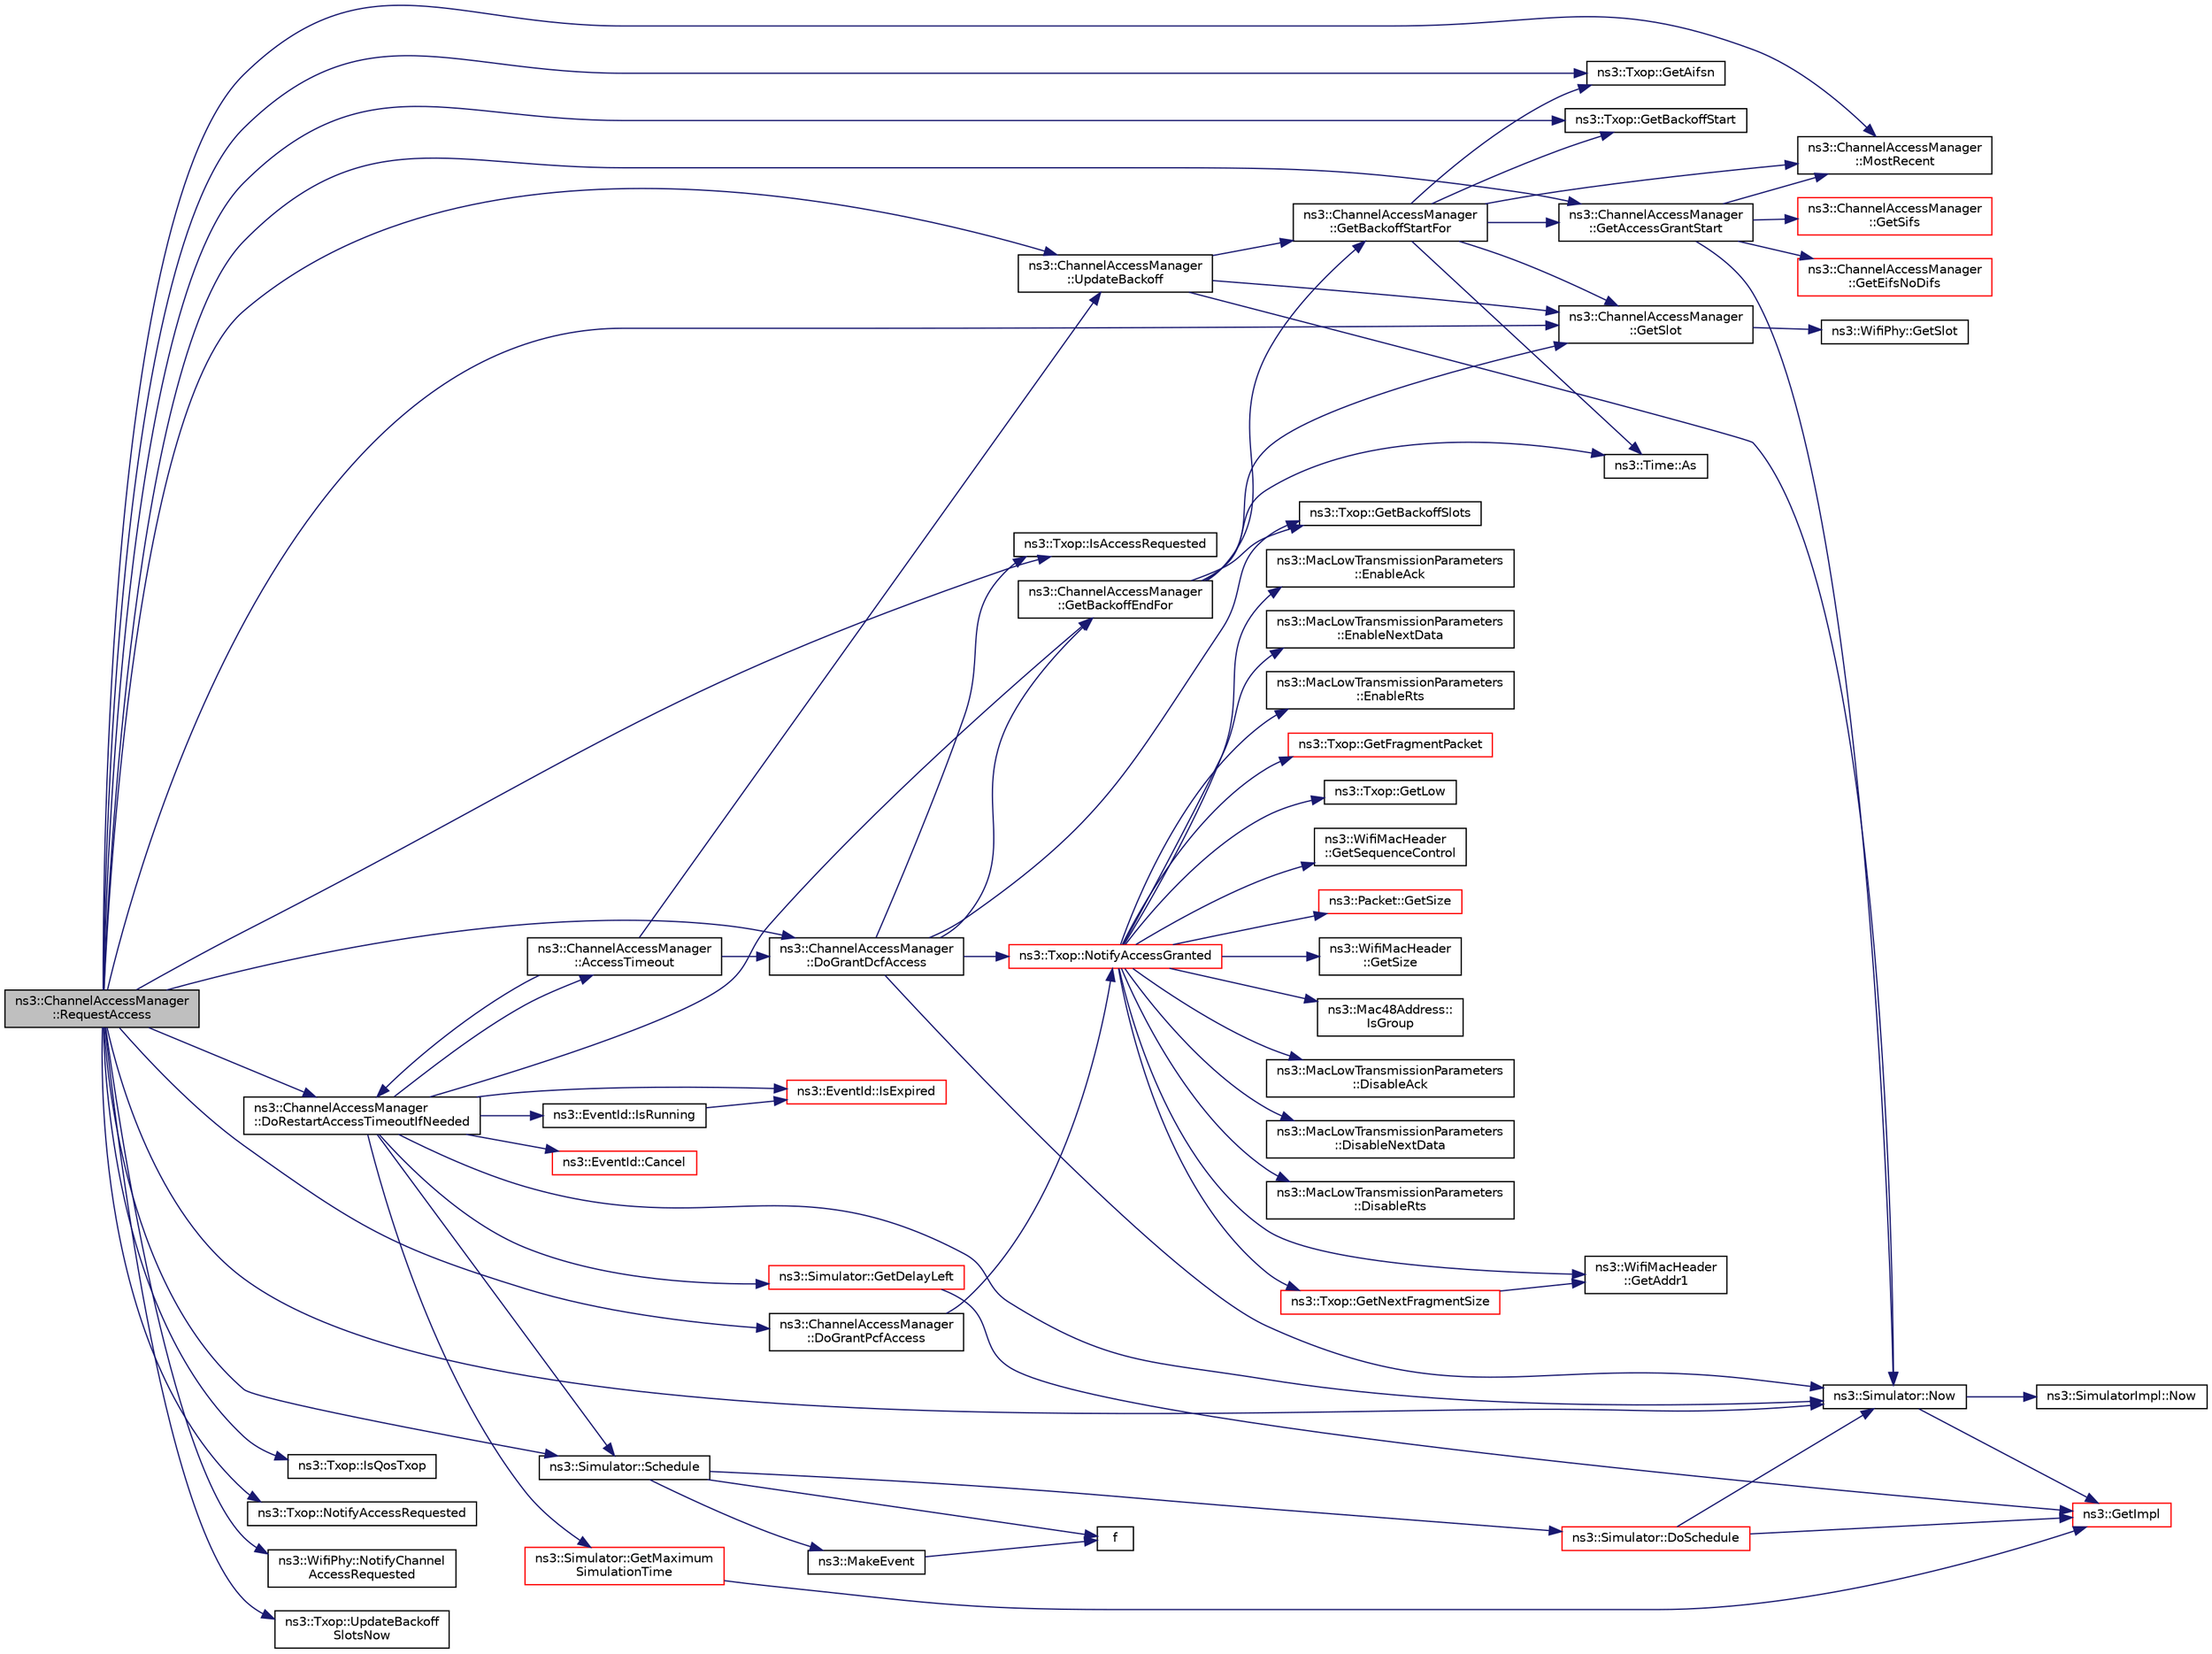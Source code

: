 digraph "ns3::ChannelAccessManager::RequestAccess"
{
 // LATEX_PDF_SIZE
  edge [fontname="Helvetica",fontsize="10",labelfontname="Helvetica",labelfontsize="10"];
  node [fontname="Helvetica",fontsize="10",shape=record];
  rankdir="LR";
  Node1 [label="ns3::ChannelAccessManager\l::RequestAccess",height=0.2,width=0.4,color="black", fillcolor="grey75", style="filled", fontcolor="black",tooltip=" "];
  Node1 -> Node2 [color="midnightblue",fontsize="10",style="solid",fontname="Helvetica"];
  Node2 [label="ns3::ChannelAccessManager\l::DoGrantDcfAccess",height=0.2,width=0.4,color="black", fillcolor="white", style="filled",URL="$classns3_1_1_channel_access_manager.html#ab456b95950fd1381ed14c4f7289b997e",tooltip="Grant access to Txop using DCF/EDCF contention rules."];
  Node2 -> Node3 [color="midnightblue",fontsize="10",style="solid",fontname="Helvetica"];
  Node3 [label="ns3::ChannelAccessManager\l::GetBackoffEndFor",height=0.2,width=0.4,color="black", fillcolor="white", style="filled",URL="$classns3_1_1_channel_access_manager.html#a1e38ecb70f2cbab09955d359fe642695",tooltip="Return the time when the backoff procedure ended (or will ended) for the given Txop."];
  Node3 -> Node4 [color="midnightblue",fontsize="10",style="solid",fontname="Helvetica"];
  Node4 [label="ns3::Time::As",height=0.2,width=0.4,color="black", fillcolor="white", style="filled",URL="$classns3_1_1_time.html#ad5198e31c2512226ca0e58b31fad7fd0",tooltip="Attach a unit to a Time, to facilitate output in a specific unit."];
  Node3 -> Node5 [color="midnightblue",fontsize="10",style="solid",fontname="Helvetica"];
  Node5 [label="ns3::Txop::GetBackoffSlots",height=0.2,width=0.4,color="black", fillcolor="white", style="filled",URL="$classns3_1_1_txop.html#adbf1c8e98b66df88c983bdfb61d77bab",tooltip="Return the current number of backoff slots."];
  Node3 -> Node6 [color="midnightblue",fontsize="10",style="solid",fontname="Helvetica"];
  Node6 [label="ns3::ChannelAccessManager\l::GetBackoffStartFor",height=0.2,width=0.4,color="black", fillcolor="white", style="filled",URL="$classns3_1_1_channel_access_manager.html#ae0a0f234530510cafd165d338fe21a53",tooltip="Return the time when the backoff procedure started for the given Txop."];
  Node6 -> Node4 [color="midnightblue",fontsize="10",style="solid",fontname="Helvetica"];
  Node6 -> Node7 [color="midnightblue",fontsize="10",style="solid",fontname="Helvetica"];
  Node7 [label="ns3::ChannelAccessManager\l::GetAccessGrantStart",height=0.2,width=0.4,color="black", fillcolor="white", style="filled",URL="$classns3_1_1_channel_access_manager.html#ad740b71c85f10fe714dcd94b621f9ae8",tooltip="Access will never be granted to the medium before the time returned by this method."];
  Node7 -> Node8 [color="midnightblue",fontsize="10",style="solid",fontname="Helvetica"];
  Node8 [label="ns3::ChannelAccessManager\l::GetEifsNoDifs",height=0.2,width=0.4,color="red", fillcolor="white", style="filled",URL="$classns3_1_1_channel_access_manager.html#adb7a8220afba8db923dd9015d60eb409",tooltip="Return the EIFS duration minus a DIFS."];
  Node7 -> Node11 [color="midnightblue",fontsize="10",style="solid",fontname="Helvetica"];
  Node11 [label="ns3::ChannelAccessManager\l::GetSifs",height=0.2,width=0.4,color="red", fillcolor="white", style="filled",URL="$classns3_1_1_channel_access_manager.html#ace31f422caffd4e53719a4b06584eb31",tooltip="Return the Short Interframe Space (SIFS) for this PHY."];
  Node7 -> Node12 [color="midnightblue",fontsize="10",style="solid",fontname="Helvetica"];
  Node12 [label="ns3::ChannelAccessManager\l::MostRecent",height=0.2,width=0.4,color="black", fillcolor="white", style="filled",URL="$classns3_1_1_channel_access_manager.html#a0a12fc1acfbb7cf33a6304dbf53461d5",tooltip="Return the most recent time."];
  Node7 -> Node13 [color="midnightblue",fontsize="10",style="solid",fontname="Helvetica"];
  Node13 [label="ns3::Simulator::Now",height=0.2,width=0.4,color="black", fillcolor="white", style="filled",URL="$classns3_1_1_simulator.html#ac3178fa975b419f7875e7105be122800",tooltip="Return the current simulation virtual time."];
  Node13 -> Node14 [color="midnightblue",fontsize="10",style="solid",fontname="Helvetica"];
  Node14 [label="ns3::GetImpl",height=0.2,width=0.4,color="red", fillcolor="white", style="filled",URL="$group__simulator.html#ga42eb4eddad41528d4d99794a3dae3fd0",tooltip="Get the SimulatorImpl singleton."];
  Node13 -> Node62 [color="midnightblue",fontsize="10",style="solid",fontname="Helvetica"];
  Node62 [label="ns3::SimulatorImpl::Now",height=0.2,width=0.4,color="black", fillcolor="white", style="filled",URL="$classns3_1_1_simulator_impl.html#aa516c50060846adc6fd316e83ef0797c",tooltip="Return the current simulation virtual time."];
  Node6 -> Node63 [color="midnightblue",fontsize="10",style="solid",fontname="Helvetica"];
  Node63 [label="ns3::Txop::GetAifsn",height=0.2,width=0.4,color="black", fillcolor="white", style="filled",URL="$classns3_1_1_txop.html#af15b04ad0c613024ed1f98d0eaca2cd8",tooltip="Return the number of slots that make up an AIFS."];
  Node6 -> Node64 [color="midnightblue",fontsize="10",style="solid",fontname="Helvetica"];
  Node64 [label="ns3::Txop::GetBackoffStart",height=0.2,width=0.4,color="black", fillcolor="white", style="filled",URL="$classns3_1_1_txop.html#ac32c32cad805e04543a03cbefb3315e9",tooltip="Return the time when the backoff procedure started."];
  Node6 -> Node65 [color="midnightblue",fontsize="10",style="solid",fontname="Helvetica"];
  Node65 [label="ns3::ChannelAccessManager\l::GetSlot",height=0.2,width=0.4,color="black", fillcolor="white", style="filled",URL="$classns3_1_1_channel_access_manager.html#aa8c4231cb0442e2467e03076f3b1ffbd",tooltip="Return the slot duration for this PHY."];
  Node65 -> Node66 [color="midnightblue",fontsize="10",style="solid",fontname="Helvetica"];
  Node66 [label="ns3::WifiPhy::GetSlot",height=0.2,width=0.4,color="black", fillcolor="white", style="filled",URL="$classns3_1_1_wifi_phy.html#a45aebffadf7a544761143b0c90d9f019",tooltip="Return the slot duration for this PHY."];
  Node6 -> Node12 [color="midnightblue",fontsize="10",style="solid",fontname="Helvetica"];
  Node3 -> Node65 [color="midnightblue",fontsize="10",style="solid",fontname="Helvetica"];
  Node2 -> Node5 [color="midnightblue",fontsize="10",style="solid",fontname="Helvetica"];
  Node2 -> Node67 [color="midnightblue",fontsize="10",style="solid",fontname="Helvetica"];
  Node67 [label="ns3::Txop::IsAccessRequested",height=0.2,width=0.4,color="black", fillcolor="white", style="filled",URL="$classns3_1_1_txop.html#a059dde2be359c89c2b9b38cd191f7eee",tooltip=" "];
  Node2 -> Node68 [color="midnightblue",fontsize="10",style="solid",fontname="Helvetica"];
  Node68 [label="ns3::Txop::NotifyAccessGranted",height=0.2,width=0.4,color="red", fillcolor="white", style="filled",URL="$classns3_1_1_txop.html#ad00c94d57c2d4df4ff1f0a8064805b65",tooltip="Notify the Txop that access has been granted."];
  Node68 -> Node69 [color="midnightblue",fontsize="10",style="solid",fontname="Helvetica"];
  Node69 [label="ns3::MacLowTransmissionParameters\l::DisableAck",height=0.2,width=0.4,color="black", fillcolor="white", style="filled",URL="$classns3_1_1_mac_low_transmission_parameters.html#ae09e5316ed859ddca19bfbaec3b07704",tooltip="Do not wait for Ack after data transmission."];
  Node68 -> Node70 [color="midnightblue",fontsize="10",style="solid",fontname="Helvetica"];
  Node70 [label="ns3::MacLowTransmissionParameters\l::DisableNextData",height=0.2,width=0.4,color="black", fillcolor="white", style="filled",URL="$classns3_1_1_mac_low_transmission_parameters.html#a6944fa0c62fd004c94b845ba1b474b87",tooltip="Do not attempt to send data burst after current transmission."];
  Node68 -> Node71 [color="midnightblue",fontsize="10",style="solid",fontname="Helvetica"];
  Node71 [label="ns3::MacLowTransmissionParameters\l::DisableRts",height=0.2,width=0.4,color="black", fillcolor="white", style="filled",URL="$classns3_1_1_mac_low_transmission_parameters.html#a18b2f706b138952bc351538e59b723f4",tooltip="Do not send RTS and wait for CTS before sending data."];
  Node68 -> Node72 [color="midnightblue",fontsize="10",style="solid",fontname="Helvetica"];
  Node72 [label="ns3::MacLowTransmissionParameters\l::EnableAck",height=0.2,width=0.4,color="black", fillcolor="white", style="filled",URL="$classns3_1_1_mac_low_transmission_parameters.html#aa2db70f6786b7d0b9d9cc453b2292f2b",tooltip="Wait ACKTimeout for an Ack."];
  Node68 -> Node73 [color="midnightblue",fontsize="10",style="solid",fontname="Helvetica"];
  Node73 [label="ns3::MacLowTransmissionParameters\l::EnableNextData",height=0.2,width=0.4,color="black", fillcolor="white", style="filled",URL="$classns3_1_1_mac_low_transmission_parameters.html#a33fc05383c3f611ca1be7d33a01a1774",tooltip=" "];
  Node68 -> Node74 [color="midnightblue",fontsize="10",style="solid",fontname="Helvetica"];
  Node74 [label="ns3::MacLowTransmissionParameters\l::EnableRts",height=0.2,width=0.4,color="black", fillcolor="white", style="filled",URL="$classns3_1_1_mac_low_transmission_parameters.html#a119d03769cf51e528d03f686c6bd8ed5",tooltip="Send a RTS, and wait CTSTimeout for a CTS."];
  Node68 -> Node75 [color="midnightblue",fontsize="10",style="solid",fontname="Helvetica"];
  Node75 [label="ns3::WifiMacHeader\l::GetAddr1",height=0.2,width=0.4,color="black", fillcolor="white", style="filled",URL="$classns3_1_1_wifi_mac_header.html#aa1c4acbda4ace9f7a920c97d71bdd097",tooltip="Return the address in the Address 1 field."];
  Node68 -> Node76 [color="midnightblue",fontsize="10",style="solid",fontname="Helvetica"];
  Node76 [label="ns3::Txop::GetFragmentPacket",height=0.2,width=0.4,color="red", fillcolor="white", style="filled",URL="$classns3_1_1_txop.html#acbee837cde9dcbe14da37677fa5a395c",tooltip="Get the next fragment from the packet with appropriate Wifi header for the fragment."];
  Node68 -> Node90 [color="midnightblue",fontsize="10",style="solid",fontname="Helvetica"];
  Node90 [label="ns3::Txop::GetLow",height=0.2,width=0.4,color="black", fillcolor="white", style="filled",URL="$classns3_1_1_txop.html#a34a0543a372e357fb7e9b9224a531ce3",tooltip="Return the MacLow associated with this Txop."];
  Node68 -> Node91 [color="midnightblue",fontsize="10",style="solid",fontname="Helvetica"];
  Node91 [label="ns3::Txop::GetNextFragmentSize",height=0.2,width=0.4,color="red", fillcolor="white", style="filled",URL="$classns3_1_1_txop.html#a165fb9a4651fa0380ec9b63e3669d8d0",tooltip="Calculate the size of the next fragment."];
  Node91 -> Node75 [color="midnightblue",fontsize="10",style="solid",fontname="Helvetica"];
  Node68 -> Node92 [color="midnightblue",fontsize="10",style="solid",fontname="Helvetica"];
  Node92 [label="ns3::WifiMacHeader\l::GetSequenceControl",height=0.2,width=0.4,color="black", fillcolor="white", style="filled",URL="$classns3_1_1_wifi_mac_header.html#ad4af293cb29d73a7661a93099e363b56",tooltip="Return the raw Sequence Control field."];
  Node68 -> Node93 [color="midnightblue",fontsize="10",style="solid",fontname="Helvetica"];
  Node93 [label="ns3::Packet::GetSize",height=0.2,width=0.4,color="red", fillcolor="white", style="filled",URL="$classns3_1_1_packet.html#afff7cb1ff518ee6dc0d424e10a5ad6ec",tooltip="Returns the the size in bytes of the packet (including the zero-filled initial payload)."];
  Node68 -> Node82 [color="midnightblue",fontsize="10",style="solid",fontname="Helvetica"];
  Node82 [label="ns3::WifiMacHeader\l::GetSize",height=0.2,width=0.4,color="black", fillcolor="white", style="filled",URL="$classns3_1_1_wifi_mac_header.html#a5330ccda676bc7348bc633acc67df8fc",tooltip="Return the size of the WifiMacHeader in octets."];
  Node68 -> Node95 [color="midnightblue",fontsize="10",style="solid",fontname="Helvetica"];
  Node95 [label="ns3::Mac48Address::\lIsGroup",height=0.2,width=0.4,color="black", fillcolor="white", style="filled",URL="$classns3_1_1_mac48_address.html#a56fbd59ebf507db02609a1e77c7c4656",tooltip=" "];
  Node2 -> Node13 [color="midnightblue",fontsize="10",style="solid",fontname="Helvetica"];
  Node1 -> Node147 [color="midnightblue",fontsize="10",style="solid",fontname="Helvetica"];
  Node147 [label="ns3::ChannelAccessManager\l::DoGrantPcfAccess",height=0.2,width=0.4,color="black", fillcolor="white", style="filled",URL="$classns3_1_1_channel_access_manager.html#a1b41fbd994b39f8514c4ecfd479c3340",tooltip="Grant access to Txop using PCF preemption."];
  Node147 -> Node68 [color="midnightblue",fontsize="10",style="solid",fontname="Helvetica"];
  Node1 -> Node148 [color="midnightblue",fontsize="10",style="solid",fontname="Helvetica"];
  Node148 [label="ns3::ChannelAccessManager\l::DoRestartAccessTimeoutIfNeeded",height=0.2,width=0.4,color="black", fillcolor="white", style="filled",URL="$classns3_1_1_channel_access_manager.html#a4197521f9ff8b1a70f837ed87e8737e3",tooltip=" "];
  Node148 -> Node149 [color="midnightblue",fontsize="10",style="solid",fontname="Helvetica"];
  Node149 [label="ns3::ChannelAccessManager\l::AccessTimeout",height=0.2,width=0.4,color="black", fillcolor="white", style="filled",URL="$classns3_1_1_channel_access_manager.html#a0b155956cb94bba762d15d54cc1fe7ca",tooltip="Called when access timeout should occur (e.g."];
  Node149 -> Node2 [color="midnightblue",fontsize="10",style="solid",fontname="Helvetica"];
  Node149 -> Node148 [color="midnightblue",fontsize="10",style="solid",fontname="Helvetica"];
  Node149 -> Node150 [color="midnightblue",fontsize="10",style="solid",fontname="Helvetica"];
  Node150 [label="ns3::ChannelAccessManager\l::UpdateBackoff",height=0.2,width=0.4,color="black", fillcolor="white", style="filled",URL="$classns3_1_1_channel_access_manager.html#a16abdc22e5c20496f49ee0d080145b2c",tooltip="Update backoff slots for all Txops."];
  Node150 -> Node6 [color="midnightblue",fontsize="10",style="solid",fontname="Helvetica"];
  Node150 -> Node65 [color="midnightblue",fontsize="10",style="solid",fontname="Helvetica"];
  Node150 -> Node13 [color="midnightblue",fontsize="10",style="solid",fontname="Helvetica"];
  Node148 -> Node151 [color="midnightblue",fontsize="10",style="solid",fontname="Helvetica"];
  Node151 [label="ns3::EventId::Cancel",height=0.2,width=0.4,color="red", fillcolor="white", style="filled",URL="$classns3_1_1_event_id.html#a993ae94e48e014e1afd47edb16db7a11",tooltip="This method is syntactic sugar for the ns3::Simulator::Cancel method."];
  Node148 -> Node3 [color="midnightblue",fontsize="10",style="solid",fontname="Helvetica"];
  Node148 -> Node154 [color="midnightblue",fontsize="10",style="solid",fontname="Helvetica"];
  Node154 [label="ns3::Simulator::GetDelayLeft",height=0.2,width=0.4,color="red", fillcolor="white", style="filled",URL="$classns3_1_1_simulator.html#af2c7b4285454aa5062bd2df2bb7a7ab9",tooltip="Get the remaining time until this event will execute."];
  Node154 -> Node14 [color="midnightblue",fontsize="10",style="solid",fontname="Helvetica"];
  Node148 -> Node156 [color="midnightblue",fontsize="10",style="solid",fontname="Helvetica"];
  Node156 [label="ns3::Simulator::GetMaximum\lSimulationTime",height=0.2,width=0.4,color="red", fillcolor="white", style="filled",URL="$classns3_1_1_simulator.html#aa8dbab888dca7bf3528421d2c5e67f99",tooltip="Get the maximum representable simulation time."];
  Node156 -> Node14 [color="midnightblue",fontsize="10",style="solid",fontname="Helvetica"];
  Node148 -> Node158 [color="midnightblue",fontsize="10",style="solid",fontname="Helvetica"];
  Node158 [label="ns3::EventId::IsExpired",height=0.2,width=0.4,color="red", fillcolor="white", style="filled",URL="$classns3_1_1_event_id.html#acc25141054209b1a286a5471a51bd0c0",tooltip="This method is syntactic sugar for the ns3::Simulator::IsExpired method."];
  Node148 -> Node161 [color="midnightblue",fontsize="10",style="solid",fontname="Helvetica"];
  Node161 [label="ns3::EventId::IsRunning",height=0.2,width=0.4,color="black", fillcolor="white", style="filled",URL="$classns3_1_1_event_id.html#a8b41e6f8c54db6bede8a7dcaf917074a",tooltip="This method is syntactic sugar for !IsExpired()."];
  Node161 -> Node158 [color="midnightblue",fontsize="10",style="solid",fontname="Helvetica"];
  Node148 -> Node13 [color="midnightblue",fontsize="10",style="solid",fontname="Helvetica"];
  Node148 -> Node162 [color="midnightblue",fontsize="10",style="solid",fontname="Helvetica"];
  Node162 [label="ns3::Simulator::Schedule",height=0.2,width=0.4,color="black", fillcolor="white", style="filled",URL="$classns3_1_1_simulator.html#a3da7d28335c8ac0e3e86781f766df241",tooltip="Schedule an event to expire after delay."];
  Node162 -> Node163 [color="midnightblue",fontsize="10",style="solid",fontname="Helvetica"];
  Node163 [label="ns3::Simulator::DoSchedule",height=0.2,width=0.4,color="red", fillcolor="white", style="filled",URL="$classns3_1_1_simulator.html#a47af23973938819bdc89cb2807e09ed5",tooltip="Implementation of the various Schedule methods."];
  Node163 -> Node14 [color="midnightblue",fontsize="10",style="solid",fontname="Helvetica"];
  Node163 -> Node13 [color="midnightblue",fontsize="10",style="solid",fontname="Helvetica"];
  Node162 -> Node172 [color="midnightblue",fontsize="10",style="solid",fontname="Helvetica"];
  Node172 [label="f",height=0.2,width=0.4,color="black", fillcolor="white", style="filled",URL="$80211b_8c.html#ae7ffc1a8f84fa47a0812b2f2b9627132",tooltip=" "];
  Node162 -> Node173 [color="midnightblue",fontsize="10",style="solid",fontname="Helvetica"];
  Node173 [label="ns3::MakeEvent",height=0.2,width=0.4,color="black", fillcolor="white", style="filled",URL="$group__makeeventfnptr.html#ga289a28a2497c18a9bd299e5e2014094b",tooltip="Make an EventImpl from a function pointer taking varying numbers of arguments."];
  Node173 -> Node172 [color="midnightblue",fontsize="10",style="solid",fontname="Helvetica"];
  Node1 -> Node7 [color="midnightblue",fontsize="10",style="solid",fontname="Helvetica"];
  Node1 -> Node63 [color="midnightblue",fontsize="10",style="solid",fontname="Helvetica"];
  Node1 -> Node64 [color="midnightblue",fontsize="10",style="solid",fontname="Helvetica"];
  Node1 -> Node65 [color="midnightblue",fontsize="10",style="solid",fontname="Helvetica"];
  Node1 -> Node67 [color="midnightblue",fontsize="10",style="solid",fontname="Helvetica"];
  Node1 -> Node174 [color="midnightblue",fontsize="10",style="solid",fontname="Helvetica"];
  Node174 [label="ns3::Txop::IsQosTxop",height=0.2,width=0.4,color="black", fillcolor="white", style="filled",URL="$classns3_1_1_txop.html#a7ad3a446bf34065eef10bc9659a0607a",tooltip="Check for QoS TXOP."];
  Node1 -> Node12 [color="midnightblue",fontsize="10",style="solid",fontname="Helvetica"];
  Node1 -> Node175 [color="midnightblue",fontsize="10",style="solid",fontname="Helvetica"];
  Node175 [label="ns3::Txop::NotifyAccessRequested",height=0.2,width=0.4,color="black", fillcolor="white", style="filled",URL="$classns3_1_1_txop.html#a531763bd4b5392438d1d559f07f1a20a",tooltip="Notify that access request has been received."];
  Node1 -> Node176 [color="midnightblue",fontsize="10",style="solid",fontname="Helvetica"];
  Node176 [label="ns3::WifiPhy::NotifyChannel\lAccessRequested",height=0.2,width=0.4,color="black", fillcolor="white", style="filled",URL="$classns3_1_1_wifi_phy.html#a958a805b578af3305dac417bdf349f4d",tooltip="Notify the PHY that an access to the channel was requested."];
  Node1 -> Node13 [color="midnightblue",fontsize="10",style="solid",fontname="Helvetica"];
  Node1 -> Node162 [color="midnightblue",fontsize="10",style="solid",fontname="Helvetica"];
  Node1 -> Node150 [color="midnightblue",fontsize="10",style="solid",fontname="Helvetica"];
  Node1 -> Node177 [color="midnightblue",fontsize="10",style="solid",fontname="Helvetica"];
  Node177 [label="ns3::Txop::UpdateBackoff\lSlotsNow",height=0.2,width=0.4,color="black", fillcolor="white", style="filled",URL="$classns3_1_1_txop.html#aab51e8f20be390e101e331aedc02a588",tooltip="Update backoff slots that nSlots has passed."];
}
